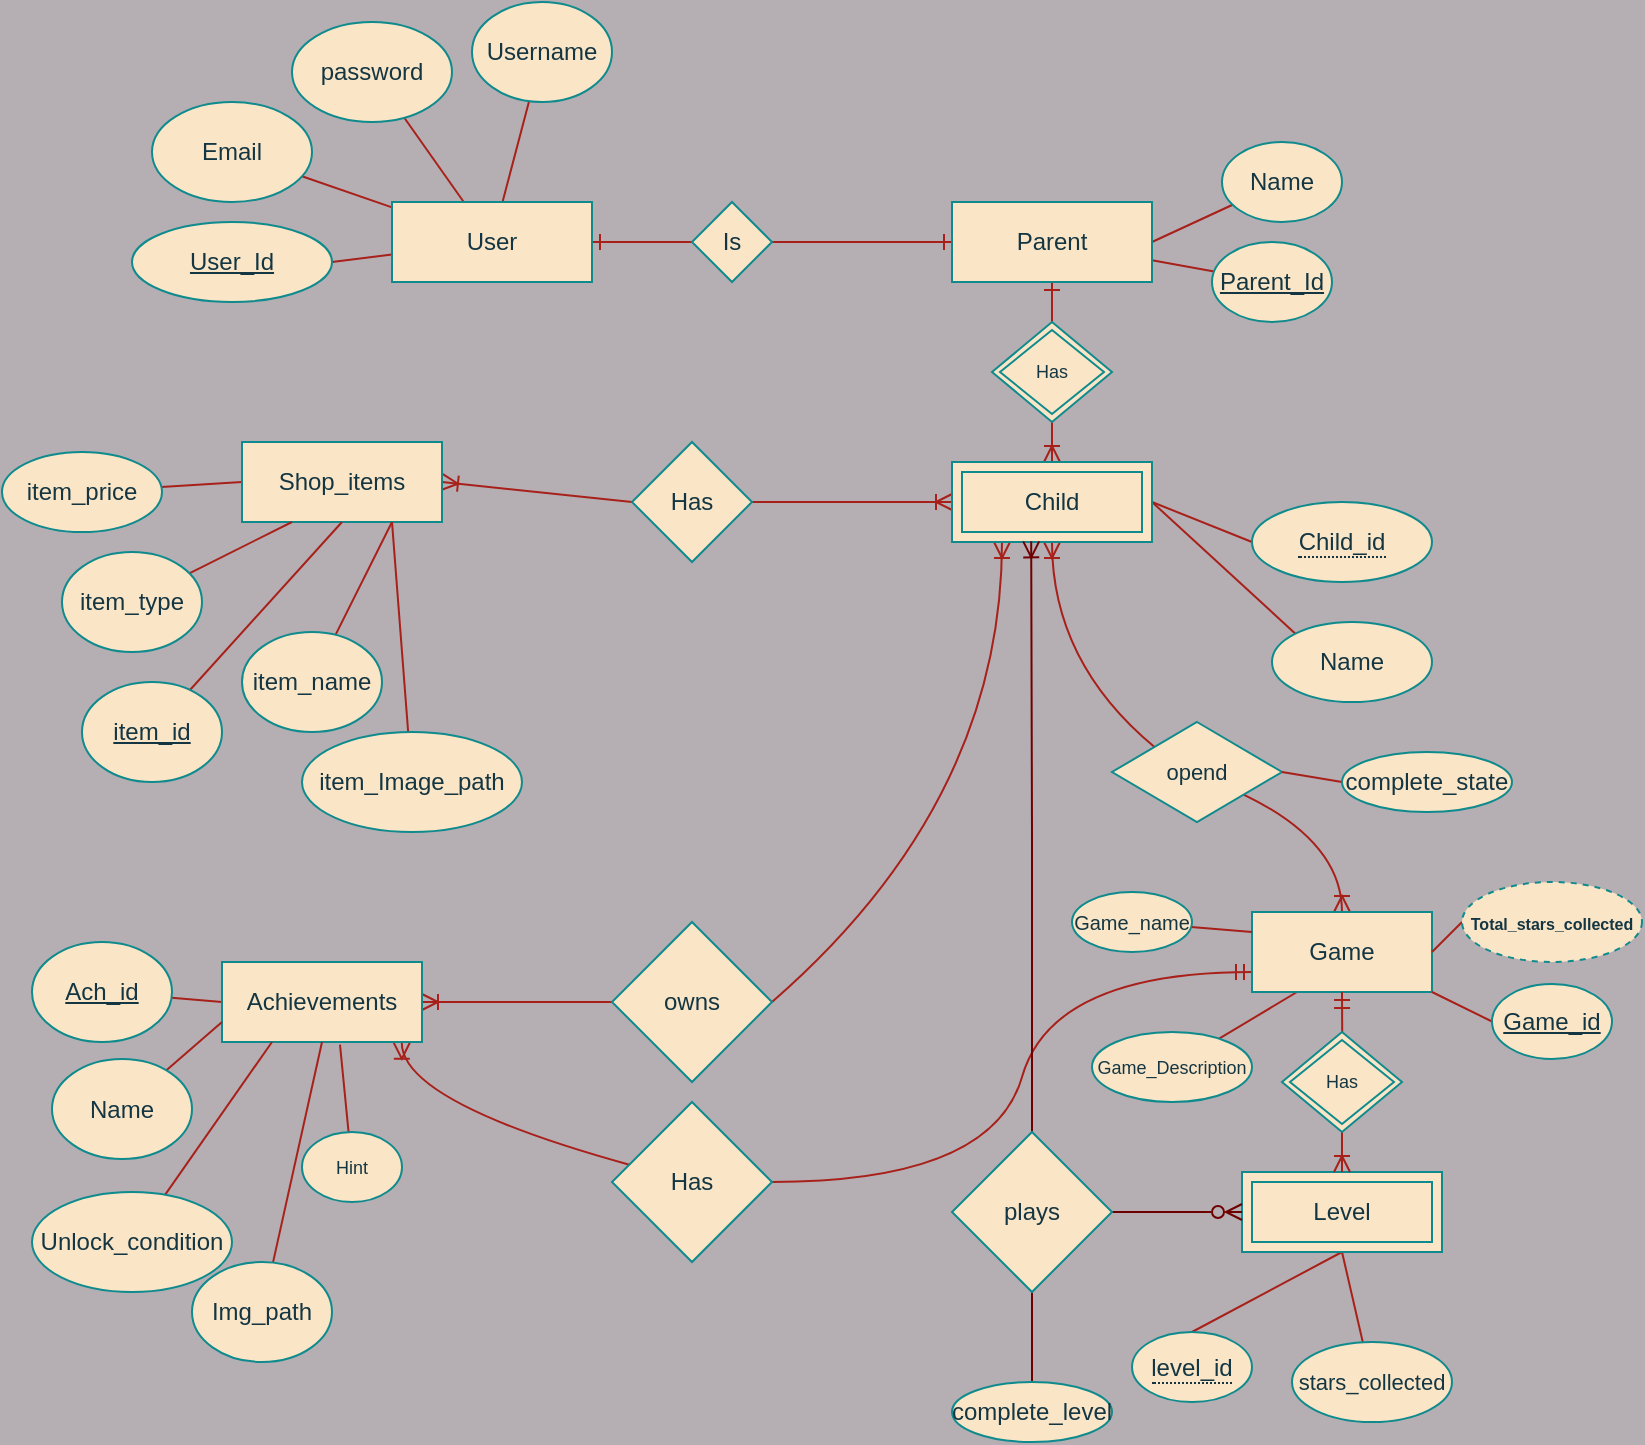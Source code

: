 <mxfile version="20.3.0" type="device"><diagram id="R2lEEEUBdFMjLlhIrx00" name="Page-1"><mxGraphModel dx="1038" dy="641" grid="1" gridSize="10" guides="1" tooltips="1" connect="1" arrows="1" fold="1" page="1" pageScale="1" pageWidth="850" pageHeight="1100" background="#B5AEB3" math="0" shadow="0" extFonts="Permanent Marker^https://fonts.googleapis.com/css?family=Permanent+Marker"><root><mxCell id="0"/><mxCell id="1" parent="0"/><mxCell id="LrDNY6gh-SelrB8s0ldX-5" value="" style="rounded=0;orthogonalLoop=1;jettySize=auto;html=1;endArrow=none;endFill=0;labelBackgroundColor=#DAD2D8;strokeColor=#A8201A;fontColor=#143642;curved=1;" parent="1" source="LrDNY6gh-SelrB8s0ldX-3" target="LrDNY6gh-SelrB8s0ldX-4" edge="1"><mxGeometry relative="1" as="geometry"/></mxCell><mxCell id="LrDNY6gh-SelrB8s0ldX-8" value="" style="rounded=0;orthogonalLoop=1;jettySize=auto;html=1;endArrow=none;endFill=0;labelBackgroundColor=#DAD2D8;strokeColor=#A8201A;fontColor=#143642;curved=1;" parent="1" source="LrDNY6gh-SelrB8s0ldX-3" target="LrDNY6gh-SelrB8s0ldX-6" edge="1"><mxGeometry relative="1" as="geometry"/></mxCell><mxCell id="LrDNY6gh-SelrB8s0ldX-10" value="" style="rounded=0;orthogonalLoop=1;jettySize=auto;html=1;endArrow=none;endFill=0;labelBackgroundColor=#DAD2D8;strokeColor=#A8201A;fontColor=#143642;curved=1;" parent="1" source="LrDNY6gh-SelrB8s0ldX-3" target="LrDNY6gh-SelrB8s0ldX-9" edge="1"><mxGeometry relative="1" as="geometry"/></mxCell><mxCell id="LrDNY6gh-SelrB8s0ldX-12" value="" style="rounded=0;orthogonalLoop=1;jettySize=auto;html=1;exitX=1;exitY=0.5;exitDx=0;exitDy=0;endArrow=none;endFill=0;labelBackgroundColor=#DAD2D8;strokeColor=#A8201A;fontColor=#143642;curved=1;" parent="1" source="LrDNY6gh-SelrB8s0ldX-15" target="LrDNY6gh-SelrB8s0ldX-11" edge="1"><mxGeometry relative="1" as="geometry"/></mxCell><mxCell id="LrDNY6gh-SelrB8s0ldX-19" style="edgeStyle=none;rounded=0;orthogonalLoop=1;jettySize=auto;html=1;entryX=1;entryY=0.5;entryDx=0;entryDy=0;endArrow=none;endFill=0;labelBackgroundColor=#DAD2D8;strokeColor=#A8201A;fontColor=#143642;curved=1;" parent="1" source="LrDNY6gh-SelrB8s0ldX-3" target="LrDNY6gh-SelrB8s0ldX-16" edge="1"><mxGeometry relative="1" as="geometry"/></mxCell><mxCell id="LrDNY6gh-SelrB8s0ldX-98" style="edgeStyle=none;rounded=0;orthogonalLoop=1;jettySize=auto;html=1;exitX=1;exitY=0.5;exitDx=0;exitDy=0;entryX=0;entryY=0.5;entryDx=0;entryDy=0;fontSize=11;startArrow=ERone;startFill=0;endArrow=none;endFill=0;labelBackgroundColor=#DAD2D8;strokeColor=#A8201A;fontColor=#143642;curved=1;" parent="1" source="LrDNY6gh-SelrB8s0ldX-3" target="LrDNY6gh-SelrB8s0ldX-95" edge="1"><mxGeometry relative="1" as="geometry"/></mxCell><mxCell id="LrDNY6gh-SelrB8s0ldX-3" value="User" style="whiteSpace=wrap;html=1;align=center;rounded=0;fillColor=#FAE5C7;strokeColor=#0F8B8D;fontColor=#143642;" parent="1" vertex="1"><mxGeometry x="200" y="110" width="100" height="40" as="geometry"/></mxCell><mxCell id="LrDNY6gh-SelrB8s0ldX-4" value="Username" style="ellipse;whiteSpace=wrap;html=1;rounded=0;fillColor=#FAE5C7;strokeColor=#0F8B8D;fontColor=#143642;" parent="1" vertex="1"><mxGeometry x="240" y="10" width="70" height="50" as="geometry"/></mxCell><mxCell id="LrDNY6gh-SelrB8s0ldX-6" value="password" style="ellipse;whiteSpace=wrap;html=1;rounded=0;fillColor=#FAE5C7;strokeColor=#0F8B8D;fontColor=#143642;" parent="1" vertex="1"><mxGeometry x="150" y="20" width="80" height="50" as="geometry"/></mxCell><mxCell id="LrDNY6gh-SelrB8s0ldX-9" value="Email" style="ellipse;whiteSpace=wrap;html=1;rounded=0;fillColor=#FAE5C7;strokeColor=#0F8B8D;fontColor=#143642;" parent="1" vertex="1"><mxGeometry x="80" y="60" width="80" height="50" as="geometry"/></mxCell><mxCell id="LrDNY6gh-SelrB8s0ldX-11" value="Name" style="ellipse;whiteSpace=wrap;html=1;rounded=0;fillColor=#FAE5C7;strokeColor=#0F8B8D;fontColor=#143642;" parent="1" vertex="1"><mxGeometry x="615" y="80" width="60" height="40" as="geometry"/></mxCell><mxCell id="LrDNY6gh-SelrB8s0ldX-18" value="" style="edgeStyle=none;rounded=0;orthogonalLoop=1;jettySize=auto;html=1;endArrow=none;endFill=0;labelBackgroundColor=#DAD2D8;strokeColor=#A8201A;fontColor=#143642;curved=1;" parent="1" source="LrDNY6gh-SelrB8s0ldX-15" target="LrDNY6gh-SelrB8s0ldX-20" edge="1"><mxGeometry relative="1" as="geometry"><mxPoint x="650.0" y="130" as="targetPoint"/></mxGeometry></mxCell><mxCell id="LrDNY6gh-SelrB8s0ldX-96" value="" style="edgeStyle=none;rounded=0;orthogonalLoop=1;jettySize=auto;html=1;fontSize=11;startArrow=ERone;startFill=0;endArrow=none;endFill=0;labelBackgroundColor=#DAD2D8;strokeColor=#A8201A;fontColor=#143642;curved=1;" parent="1" source="LrDNY6gh-SelrB8s0ldX-15" target="LrDNY6gh-SelrB8s0ldX-95" edge="1"><mxGeometry relative="1" as="geometry"/></mxCell><mxCell id="LrDNY6gh-SelrB8s0ldX-100" value="" style="edgeStyle=none;rounded=0;orthogonalLoop=1;jettySize=auto;html=1;fontSize=11;startArrow=ERone;startFill=0;endArrow=none;endFill=0;entryX=0.5;entryY=0;entryDx=0;entryDy=0;labelBackgroundColor=#DAD2D8;strokeColor=#A8201A;fontColor=#143642;curved=1;" parent="1" source="LrDNY6gh-SelrB8s0ldX-15" target="LrDNY6gh-SelrB8s0ldX-122" edge="1"><mxGeometry relative="1" as="geometry"><mxPoint x="530" y="170.0" as="targetPoint"/></mxGeometry></mxCell><mxCell id="LrDNY6gh-SelrB8s0ldX-15" value="Parent" style="whiteSpace=wrap;html=1;align=center;rounded=0;fillColor=#FAE5C7;strokeColor=#0F8B8D;fontColor=#143642;" parent="1" vertex="1"><mxGeometry x="480" y="110" width="100" height="40" as="geometry"/></mxCell><mxCell id="LrDNY6gh-SelrB8s0ldX-16" value="User_Id" style="ellipse;whiteSpace=wrap;html=1;align=center;fontStyle=4;rounded=0;fillColor=#FAE5C7;strokeColor=#0F8B8D;fontColor=#143642;" parent="1" vertex="1"><mxGeometry x="70" y="120" width="100" height="40" as="geometry"/></mxCell><mxCell id="LrDNY6gh-SelrB8s0ldX-20" value="Parent_Id" style="ellipse;whiteSpace=wrap;html=1;align=center;fontStyle=4;rounded=0;fillColor=#FAE5C7;strokeColor=#0F8B8D;fontColor=#143642;" parent="1" vertex="1"><mxGeometry x="610" y="130" width="60" height="40" as="geometry"/></mxCell><mxCell id="LrDNY6gh-SelrB8s0ldX-24" style="edgeStyle=none;rounded=0;orthogonalLoop=1;jettySize=auto;html=1;exitX=1;exitY=0.5;exitDx=0;exitDy=0;entryX=0;entryY=0.5;entryDx=0;entryDy=0;endArrow=none;endFill=0;labelBackgroundColor=#DAD2D8;strokeColor=#A8201A;fontColor=#143642;curved=1;" parent="1" source="LrDNY6gh-SelrB8s0ldX-21" target="LrDNY6gh-SelrB8s0ldX-25" edge="1"><mxGeometry relative="1" as="geometry"><mxPoint x="620.0" y="280" as="targetPoint"/></mxGeometry></mxCell><mxCell id="LrDNY6gh-SelrB8s0ldX-28" style="edgeStyle=none;rounded=0;orthogonalLoop=1;jettySize=auto;html=1;exitX=1;exitY=0.5;exitDx=0;exitDy=0;entryX=0;entryY=0;entryDx=0;entryDy=0;endArrow=none;endFill=0;labelBackgroundColor=#DAD2D8;strokeColor=#A8201A;fontColor=#143642;curved=1;" parent="1" source="LrDNY6gh-SelrB8s0ldX-21" target="LrDNY6gh-SelrB8s0ldX-26" edge="1"><mxGeometry relative="1" as="geometry"/></mxCell><mxCell id="LrDNY6gh-SelrB8s0ldX-94" style="edgeStyle=none;rounded=0;orthogonalLoop=1;jettySize=auto;html=1;exitX=0.5;exitY=1;exitDx=0;exitDy=0;fontSize=11;startArrow=ERoneToMany;startFill=0;endArrow=none;endFill=0;entryX=0;entryY=0;entryDx=0;entryDy=0;labelBackgroundColor=#DAD2D8;strokeColor=#A8201A;fontColor=#143642;curved=1;" parent="1" source="LrDNY6gh-SelrB8s0ldX-21" target="LrDNY6gh-SelrB8s0ldX-89" edge="1"><mxGeometry relative="1" as="geometry"><mxPoint x="560" y="380" as="targetPoint"/><Array as="points"><mxPoint x="530" y="340"/></Array></mxGeometry></mxCell><mxCell id="LrDNY6gh-SelrB8s0ldX-102" style="edgeStyle=none;rounded=0;orthogonalLoop=1;jettySize=auto;html=1;exitX=0.5;exitY=0;exitDx=0;exitDy=0;entryX=0.5;entryY=1;entryDx=0;entryDy=0;fontSize=11;startArrow=ERoneToMany;startFill=0;endArrow=none;endFill=0;labelBackgroundColor=#DAD2D8;strokeColor=#A8201A;fontColor=#143642;curved=1;" parent="1" source="LrDNY6gh-SelrB8s0ldX-21" target="LrDNY6gh-SelrB8s0ldX-122" edge="1"><mxGeometry relative="1" as="geometry"><mxPoint x="530" y="220.0" as="targetPoint"/></mxGeometry></mxCell><mxCell id="LrDNY6gh-SelrB8s0ldX-106" style="edgeStyle=none;rounded=0;orthogonalLoop=1;jettySize=auto;html=1;entryX=1;entryY=0.5;entryDx=0;entryDy=0;fontSize=11;startArrow=ERoneToMany;startFill=0;endArrow=none;endFill=0;exitX=0.25;exitY=1;exitDx=0;exitDy=0;labelBackgroundColor=#DAD2D8;strokeColor=#A8201A;fontColor=#143642;curved=1;" parent="1" source="LrDNY6gh-SelrB8s0ldX-21" target="LrDNY6gh-SelrB8s0ldX-104" edge="1"><mxGeometry relative="1" as="geometry"><Array as="points"><mxPoint x="505" y="410"/></Array></mxGeometry></mxCell><mxCell id="LrDNY6gh-SelrB8s0ldX-118" value="" style="edgeStyle=none;rounded=0;orthogonalLoop=1;jettySize=auto;html=1;fontSize=9;startArrow=ERoneToMany;startFill=0;endArrow=none;endFill=0;labelBackgroundColor=#DAD2D8;strokeColor=#A8201A;fontColor=#143642;curved=1;" parent="1" source="LrDNY6gh-SelrB8s0ldX-21" target="LrDNY6gh-SelrB8s0ldX-117" edge="1"><mxGeometry relative="1" as="geometry"/></mxCell><mxCell id="LrDNY6gh-SelrB8s0ldX-21" value="Child" style="shape=ext;margin=3;double=1;whiteSpace=wrap;html=1;align=center;rounded=0;fillColor=#FAE5C7;strokeColor=#0F8B8D;fontColor=#143642;" parent="1" vertex="1"><mxGeometry x="480" y="240" width="100" height="40" as="geometry"/></mxCell><mxCell id="LrDNY6gh-SelrB8s0ldX-25" value="&lt;span style=&quot;border-bottom: 1px dotted&quot;&gt;Child_id&lt;/span&gt;" style="ellipse;whiteSpace=wrap;html=1;align=center;rounded=0;fillColor=#FAE5C7;strokeColor=#0F8B8D;fontColor=#143642;" parent="1" vertex="1"><mxGeometry x="630" y="260" width="90" height="40" as="geometry"/></mxCell><mxCell id="LrDNY6gh-SelrB8s0ldX-26" value="Name" style="ellipse;whiteSpace=wrap;html=1;rounded=0;fillColor=#FAE5C7;strokeColor=#0F8B8D;fontColor=#143642;" parent="1" vertex="1"><mxGeometry x="640" y="320" width="80" height="40" as="geometry"/></mxCell><mxCell id="LrDNY6gh-SelrB8s0ldX-29" style="edgeStyle=none;rounded=0;orthogonalLoop=1;jettySize=auto;html=1;exitX=1;exitY=0.5;exitDx=0;exitDy=0;labelBackgroundColor=#DAD2D8;strokeColor=#A8201A;fontColor=#143642;curved=1;" parent="1" source="LrDNY6gh-SelrB8s0ldX-25" target="LrDNY6gh-SelrB8s0ldX-25" edge="1"><mxGeometry relative="1" as="geometry"/></mxCell><mxCell id="LrDNY6gh-SelrB8s0ldX-32" value="" style="edgeStyle=none;rounded=0;orthogonalLoop=1;jettySize=auto;html=1;endArrow=none;endFill=0;exitX=0;exitY=0.5;exitDx=0;exitDy=0;labelBackgroundColor=#DAD2D8;strokeColor=#A8201A;fontColor=#143642;curved=1;" parent="1" source="LrDNY6gh-SelrB8s0ldX-30" target="LrDNY6gh-SelrB8s0ldX-31" edge="1"><mxGeometry relative="1" as="geometry"/></mxCell><mxCell id="LrDNY6gh-SelrB8s0ldX-105" value="" style="edgeStyle=none;rounded=0;orthogonalLoop=1;jettySize=auto;html=1;fontSize=11;startArrow=ERoneToMany;startFill=0;endArrow=none;endFill=0;labelBackgroundColor=#DAD2D8;strokeColor=#A8201A;fontColor=#143642;curved=1;" parent="1" source="LrDNY6gh-SelrB8s0ldX-30" target="LrDNY6gh-SelrB8s0ldX-104" edge="1"><mxGeometry relative="1" as="geometry"/></mxCell><mxCell id="LrDNY6gh-SelrB8s0ldX-109" value="" style="edgeStyle=none;rounded=0;orthogonalLoop=1;jettySize=auto;html=1;fontSize=11;startArrow=ERoneToMany;startFill=0;endArrow=none;endFill=0;exitX=0.899;exitY=1.01;exitDx=0;exitDy=0;exitPerimeter=0;labelBackgroundColor=#DAD2D8;strokeColor=#A8201A;fontColor=#143642;curved=1;" parent="1" source="LrDNY6gh-SelrB8s0ldX-30" target="LrDNY6gh-SelrB8s0ldX-108" edge="1"><mxGeometry relative="1" as="geometry"><Array as="points"><mxPoint x="205" y="560"/></Array></mxGeometry></mxCell><mxCell id="LrDNY6gh-SelrB8s0ldX-30" value="Achievements" style="whiteSpace=wrap;html=1;align=center;flipH=0;flipV=0;rounded=0;fillColor=#FAE5C7;strokeColor=#0F8B8D;fontColor=#143642;" parent="1" vertex="1"><mxGeometry x="115" y="490" width="100" height="40" as="geometry"/></mxCell><mxCell id="LrDNY6gh-SelrB8s0ldX-31" value="Ach_id" style="ellipse;whiteSpace=wrap;html=1;fontStyle=4;flipH=0;flipV=0;rounded=0;fillColor=#FAE5C7;strokeColor=#0F8B8D;fontColor=#143642;" parent="1" vertex="1"><mxGeometry x="20" y="480" width="70" height="50" as="geometry"/></mxCell><mxCell id="LrDNY6gh-SelrB8s0ldX-33" value="" style="edgeStyle=none;rounded=0;orthogonalLoop=1;jettySize=auto;html=1;exitX=0;exitY=0.75;exitDx=0;exitDy=0;endArrow=none;endFill=0;labelBackgroundColor=#DAD2D8;strokeColor=#A8201A;fontColor=#143642;curved=1;" parent="1" source="LrDNY6gh-SelrB8s0ldX-30" target="LrDNY6gh-SelrB8s0ldX-34" edge="1"><mxGeometry relative="1" as="geometry"><mxPoint x="185" y="575.556" as="sourcePoint"/></mxGeometry></mxCell><mxCell id="LrDNY6gh-SelrB8s0ldX-34" value="Name" style="ellipse;whiteSpace=wrap;html=1;flipH=0;flipV=0;rounded=0;fillColor=#FAE5C7;strokeColor=#0F8B8D;fontColor=#143642;" parent="1" vertex="1"><mxGeometry x="30" y="538.5" width="70" height="50" as="geometry"/></mxCell><mxCell id="LrDNY6gh-SelrB8s0ldX-35" value="" style="edgeStyle=none;rounded=0;orthogonalLoop=1;jettySize=auto;html=1;exitX=0.59;exitY=1.033;exitDx=0;exitDy=0;exitPerimeter=0;endArrow=none;endFill=0;labelBackgroundColor=#DAD2D8;strokeColor=#A8201A;fontColor=#143642;curved=1;" parent="1" source="LrDNY6gh-SelrB8s0ldX-30" target="LrDNY6gh-SelrB8s0ldX-36" edge="1"><mxGeometry relative="1" as="geometry"><mxPoint x="94.24" y="540.872" as="sourcePoint"/></mxGeometry></mxCell><mxCell id="LrDNY6gh-SelrB8s0ldX-36" value="Hint" style="ellipse;whiteSpace=wrap;html=1;flipH=0;flipV=0;fontSize=9;rounded=0;fillColor=#FAE5C7;strokeColor=#0F8B8D;fontColor=#143642;" parent="1" vertex="1"><mxGeometry x="155" y="575" width="50" height="35" as="geometry"/></mxCell><mxCell id="LrDNY6gh-SelrB8s0ldX-37" value="" style="edgeStyle=none;rounded=0;orthogonalLoop=1;jettySize=auto;html=1;exitX=0.5;exitY=1;exitDx=0;exitDy=0;endArrow=none;endFill=0;labelBackgroundColor=#DAD2D8;strokeColor=#A8201A;fontColor=#143642;curved=1;" parent="1" source="LrDNY6gh-SelrB8s0ldX-30" target="LrDNY6gh-SelrB8s0ldX-38" edge="1"><mxGeometry relative="1" as="geometry"><mxPoint x="5" y="595.556" as="sourcePoint"/></mxGeometry></mxCell><mxCell id="LrDNY6gh-SelrB8s0ldX-38" value="Img_path" style="ellipse;whiteSpace=wrap;html=1;flipH=0;flipV=0;rounded=0;fillColor=#FAE5C7;strokeColor=#0F8B8D;fontColor=#143642;" parent="1" vertex="1"><mxGeometry x="100" y="640" width="70" height="50" as="geometry"/></mxCell><mxCell id="LrDNY6gh-SelrB8s0ldX-39" value="" style="edgeStyle=none;rounded=0;orthogonalLoop=1;jettySize=auto;html=1;exitX=0.25;exitY=1;exitDx=0;exitDy=0;endArrow=none;endFill=0;labelBackgroundColor=#DAD2D8;strokeColor=#A8201A;fontColor=#143642;curved=1;" parent="1" source="LrDNY6gh-SelrB8s0ldX-30" target="LrDNY6gh-SelrB8s0ldX-40" edge="1"><mxGeometry relative="1" as="geometry"><mxPoint x="-10" y="575.556" as="sourcePoint"/></mxGeometry></mxCell><mxCell id="LrDNY6gh-SelrB8s0ldX-40" value="Unlock_condition" style="ellipse;whiteSpace=wrap;html=1;flipH=0;flipV=0;rounded=0;fillColor=#FAE5C7;strokeColor=#0F8B8D;fontColor=#143642;" parent="1" vertex="1"><mxGeometry x="20" y="605" width="100" height="50" as="geometry"/></mxCell><mxCell id="LrDNY6gh-SelrB8s0ldX-53" style="edgeStyle=none;rounded=0;orthogonalLoop=1;jettySize=auto;html=1;exitX=0;exitY=0.5;exitDx=0;exitDy=0;endArrow=none;endFill=0;labelBackgroundColor=#DAD2D8;strokeColor=#A8201A;fontColor=#143642;curved=1;" parent="1" source="LrDNY6gh-SelrB8s0ldX-43" target="LrDNY6gh-SelrB8s0ldX-52" edge="1"><mxGeometry relative="1" as="geometry"/></mxCell><mxCell id="LrDNY6gh-SelrB8s0ldX-119" style="edgeStyle=none;rounded=0;orthogonalLoop=1;jettySize=auto;html=1;exitX=1;exitY=0.5;exitDx=0;exitDy=0;entryX=0;entryY=0.5;entryDx=0;entryDy=0;fontSize=9;startArrow=ERoneToMany;startFill=0;endArrow=none;endFill=0;labelBackgroundColor=#DAD2D8;strokeColor=#A8201A;fontColor=#143642;curved=1;" parent="1" source="LrDNY6gh-SelrB8s0ldX-43" target="LrDNY6gh-SelrB8s0ldX-117" edge="1"><mxGeometry relative="1" as="geometry"/></mxCell><mxCell id="LrDNY6gh-SelrB8s0ldX-43" value="Shop_items" style="whiteSpace=wrap;html=1;align=center;rounded=0;fillColor=#FAE5C7;strokeColor=#0F8B8D;fontColor=#143642;" parent="1" vertex="1"><mxGeometry x="125" y="230" width="100" height="40" as="geometry"/></mxCell><mxCell id="LrDNY6gh-SelrB8s0ldX-44" value="" style="edgeStyle=none;rounded=0;orthogonalLoop=1;jettySize=auto;html=1;exitX=0.5;exitY=1;exitDx=0;exitDy=0;endArrow=none;endFill=0;labelBackgroundColor=#DAD2D8;strokeColor=#A8201A;fontColor=#143642;curved=1;" parent="1" source="LrDNY6gh-SelrB8s0ldX-43" target="LrDNY6gh-SelrB8s0ldX-45" edge="1"><mxGeometry relative="1" as="geometry"><mxPoint x="105" y="330.556" as="sourcePoint"/></mxGeometry></mxCell><mxCell id="LrDNY6gh-SelrB8s0ldX-45" value="&lt;u&gt;item_id&lt;/u&gt;" style="ellipse;whiteSpace=wrap;html=1;rounded=0;fillColor=#FAE5C7;strokeColor=#0F8B8D;fontColor=#143642;" parent="1" vertex="1"><mxGeometry x="45" y="350" width="70" height="50" as="geometry"/></mxCell><mxCell id="LrDNY6gh-SelrB8s0ldX-46" value="" style="edgeStyle=none;rounded=0;orthogonalLoop=1;jettySize=auto;html=1;exitX=0.25;exitY=1;exitDx=0;exitDy=0;endArrow=none;endFill=0;labelBackgroundColor=#DAD2D8;strokeColor=#A8201A;fontColor=#143642;curved=1;" parent="1" source="LrDNY6gh-SelrB8s0ldX-43" target="LrDNY6gh-SelrB8s0ldX-47" edge="1"><mxGeometry relative="1" as="geometry"><mxPoint x="125.0" y="270" as="sourcePoint"/></mxGeometry></mxCell><mxCell id="LrDNY6gh-SelrB8s0ldX-47" value="item_type" style="ellipse;whiteSpace=wrap;html=1;rounded=0;fillColor=#FAE5C7;strokeColor=#0F8B8D;fontColor=#143642;" parent="1" vertex="1"><mxGeometry x="35" y="285" width="70" height="50" as="geometry"/></mxCell><mxCell id="LrDNY6gh-SelrB8s0ldX-48" value="" style="edgeStyle=none;rounded=0;orthogonalLoop=1;jettySize=auto;html=1;exitX=0.75;exitY=1;exitDx=0;exitDy=0;endArrow=none;endFill=0;labelBackgroundColor=#DAD2D8;strokeColor=#A8201A;fontColor=#143642;curved=1;" parent="1" source="LrDNY6gh-SelrB8s0ldX-43" target="LrDNY6gh-SelrB8s0ldX-49" edge="1"><mxGeometry relative="1" as="geometry"><mxPoint x="215.0" y="270" as="sourcePoint"/></mxGeometry></mxCell><mxCell id="LrDNY6gh-SelrB8s0ldX-49" value="item_name" style="ellipse;whiteSpace=wrap;html=1;rounded=0;fillColor=#FAE5C7;strokeColor=#0F8B8D;fontColor=#143642;" parent="1" vertex="1"><mxGeometry x="125" y="325" width="70" height="50" as="geometry"/></mxCell><mxCell id="LrDNY6gh-SelrB8s0ldX-50" value="" style="edgeStyle=none;rounded=0;orthogonalLoop=1;jettySize=auto;html=1;exitX=0.75;exitY=1;exitDx=0;exitDy=0;endArrow=none;endFill=0;labelBackgroundColor=#DAD2D8;strokeColor=#A8201A;fontColor=#143642;curved=1;" parent="1" source="LrDNY6gh-SelrB8s0ldX-43" target="LrDNY6gh-SelrB8s0ldX-51" edge="1"><mxGeometry relative="1" as="geometry"><mxPoint x="225.0" y="270" as="sourcePoint"/></mxGeometry></mxCell><mxCell id="LrDNY6gh-SelrB8s0ldX-51" value="item_Image_path" style="ellipse;whiteSpace=wrap;html=1;rounded=0;fillColor=#FAE5C7;strokeColor=#0F8B8D;fontColor=#143642;" parent="1" vertex="1"><mxGeometry x="155" y="375" width="110" height="50" as="geometry"/></mxCell><mxCell id="LrDNY6gh-SelrB8s0ldX-52" value="item_price" style="ellipse;whiteSpace=wrap;html=1;rounded=0;fillColor=#FAE5C7;strokeColor=#0F8B8D;fontColor=#143642;" parent="1" vertex="1"><mxGeometry x="5" y="235" width="80" height="40" as="geometry"/></mxCell><mxCell id="LrDNY6gh-SelrB8s0ldX-82" style="edgeStyle=none;rounded=0;orthogonalLoop=1;jettySize=auto;html=1;exitX=0.25;exitY=1;exitDx=0;exitDy=0;endArrow=none;endFill=0;labelBackgroundColor=#DAD2D8;strokeColor=#A8201A;fontColor=#143642;curved=1;" parent="1" source="LrDNY6gh-SelrB8s0ldX-54" target="LrDNY6gh-SelrB8s0ldX-81" edge="1"><mxGeometry relative="1" as="geometry"/></mxCell><mxCell id="LrDNY6gh-SelrB8s0ldX-93" value="" style="edgeStyle=none;rounded=0;orthogonalLoop=1;jettySize=auto;html=1;fontSize=11;startArrow=ERoneToMany;startFill=0;endArrow=none;endFill=0;labelBackgroundColor=#DAD2D8;strokeColor=#A8201A;fontColor=#143642;curved=1;" parent="1" source="LrDNY6gh-SelrB8s0ldX-54" target="LrDNY6gh-SelrB8s0ldX-89" edge="1"><mxGeometry relative="1" as="geometry"><Array as="points"><mxPoint x="675" y="430"/></Array></mxGeometry></mxCell><mxCell id="LrDNY6gh-SelrB8s0ldX-113" style="edgeStyle=none;rounded=0;orthogonalLoop=1;jettySize=auto;html=1;exitX=0;exitY=0.75;exitDx=0;exitDy=0;entryX=1;entryY=0.5;entryDx=0;entryDy=0;fontSize=9;startArrow=ERmandOne;startFill=0;endArrow=none;endFill=0;labelBackgroundColor=#DAD2D8;strokeColor=#A8201A;fontColor=#143642;curved=1;" parent="1" source="LrDNY6gh-SelrB8s0ldX-54" target="LrDNY6gh-SelrB8s0ldX-108" edge="1"><mxGeometry relative="1" as="geometry"><Array as="points"><mxPoint x="530" y="495"/><mxPoint x="500" y="600"/></Array></mxGeometry></mxCell><mxCell id="LrDNY6gh-SelrB8s0ldX-54" value="Game" style="whiteSpace=wrap;html=1;align=center;rounded=0;fillColor=#FAE5C7;strokeColor=#0F8B8D;fontColor=#143642;" parent="1" vertex="1"><mxGeometry x="630" y="465" width="90" height="40" as="geometry"/></mxCell><mxCell id="LrDNY6gh-SelrB8s0ldX-60" style="edgeStyle=none;rounded=0;orthogonalLoop=1;jettySize=auto;html=1;exitX=0.5;exitY=1;exitDx=0;exitDy=0;entryX=0.5;entryY=0;entryDx=0;entryDy=0;endArrow=none;endFill=0;labelBackgroundColor=#DAD2D8;strokeColor=#A8201A;fontColor=#143642;curved=1;" parent="1" source="LrDNY6gh-SelrB8s0ldX-56" target="LrDNY6gh-SelrB8s0ldX-59" edge="1"><mxGeometry relative="1" as="geometry"/></mxCell><mxCell id="LrDNY6gh-SelrB8s0ldX-62" style="edgeStyle=none;rounded=0;orthogonalLoop=1;jettySize=auto;html=1;exitX=0.5;exitY=1;exitDx=0;exitDy=0;endArrow=none;endFill=0;labelBackgroundColor=#DAD2D8;strokeColor=#A8201A;fontColor=#143642;curved=1;" parent="1" source="LrDNY6gh-SelrB8s0ldX-56" target="LrDNY6gh-SelrB8s0ldX-61" edge="1"><mxGeometry relative="1" as="geometry"/></mxCell><mxCell id="LrDNY6gh-SelrB8s0ldX-56" value="Level" style="shape=ext;margin=3;double=1;whiteSpace=wrap;html=1;align=center;rounded=0;fillColor=#FAE5C7;strokeColor=#0F8B8D;fontColor=#143642;" parent="1" vertex="1"><mxGeometry x="625" y="595" width="100" height="40" as="geometry"/></mxCell><mxCell id="LrDNY6gh-SelrB8s0ldX-59" value="&lt;span style=&quot;border-bottom: 1px dotted&quot;&gt;level_id&lt;/span&gt;" style="ellipse;whiteSpace=wrap;html=1;align=center;rounded=0;fillColor=#FAE5C7;strokeColor=#0F8B8D;fontColor=#143642;" parent="1" vertex="1"><mxGeometry x="570" y="675" width="60" height="35" as="geometry"/></mxCell><mxCell id="LrDNY6gh-SelrB8s0ldX-61" value="&lt;font style=&quot;font-size: 11px;&quot;&gt;stars_collected&lt;/font&gt;" style="ellipse;whiteSpace=wrap;html=1;align=center;rounded=0;fillColor=#FAE5C7;strokeColor=#0F8B8D;fontColor=#143642;" parent="1" vertex="1"><mxGeometry x="650" y="680" width="80" height="40" as="geometry"/></mxCell><mxCell id="LrDNY6gh-SelrB8s0ldX-88" style="edgeStyle=none;rounded=0;orthogonalLoop=1;jettySize=auto;html=1;exitX=0.5;exitY=0;exitDx=0;exitDy=0;entryX=0.5;entryY=1;entryDx=0;entryDy=0;fontSize=11;endArrow=none;endFill=0;labelBackgroundColor=#DAD2D8;strokeColor=#6F0000;fontColor=#143642;curved=1;fillColor=#a20025;" parent="1" source="LrDNY6gh-SelrB8s0ldX-70" target="Jf3pvfJSuetG8klROse4-1" edge="1"><mxGeometry relative="1" as="geometry"><mxPoint x="710" y="550" as="targetPoint"/></mxGeometry></mxCell><mxCell id="LrDNY6gh-SelrB8s0ldX-70" value="complete_level" style="ellipse;whiteSpace=wrap;html=1;align=center;rounded=0;fillColor=#FAE5C7;strokeColor=#0F8B8D;fontColor=#143642;" parent="1" vertex="1"><mxGeometry x="480" y="700" width="80" height="30" as="geometry"/></mxCell><mxCell id="LrDNY6gh-SelrB8s0ldX-85" style="edgeStyle=none;rounded=0;orthogonalLoop=1;jettySize=auto;html=1;exitX=0;exitY=0.5;exitDx=0;exitDy=0;entryX=1;entryY=1;entryDx=0;entryDy=0;endArrow=none;endFill=0;labelBackgroundColor=#DAD2D8;strokeColor=#A8201A;fontColor=#143642;curved=1;" parent="1" source="LrDNY6gh-SelrB8s0ldX-74" target="LrDNY6gh-SelrB8s0ldX-54" edge="1"><mxGeometry relative="1" as="geometry"/></mxCell><mxCell id="LrDNY6gh-SelrB8s0ldX-74" value="Game_id" style="ellipse;whiteSpace=wrap;html=1;align=center;fontStyle=4;rounded=0;fillColor=#FAE5C7;strokeColor=#0F8B8D;fontColor=#143642;" parent="1" vertex="1"><mxGeometry x="750" y="501" width="60" height="37.5" as="geometry"/></mxCell><mxCell id="LrDNY6gh-SelrB8s0ldX-84" style="edgeStyle=none;rounded=0;orthogonalLoop=1;jettySize=auto;html=1;exitX=0;exitY=0.5;exitDx=0;exitDy=0;endArrow=none;endFill=0;entryX=1;entryY=0.5;entryDx=0;entryDy=0;labelBackgroundColor=#DAD2D8;strokeColor=#A8201A;fontColor=#143642;curved=1;" parent="1" source="LrDNY6gh-SelrB8s0ldX-78" target="LrDNY6gh-SelrB8s0ldX-54" edge="1"><mxGeometry relative="1" as="geometry"><mxPoint x="630.0" y="470" as="targetPoint"/></mxGeometry></mxCell><mxCell id="LrDNY6gh-SelrB8s0ldX-78" value="&lt;font size=&quot;1&quot; style=&quot;&quot;&gt;&lt;b style=&quot;font-size: 8px;&quot;&gt;Total_stars_collected&lt;/b&gt;&lt;/font&gt;" style="ellipse;whiteSpace=wrap;html=1;align=center;dashed=1;rounded=0;fillColor=#FAE5C7;strokeColor=#0F8B8D;fontColor=#143642;" parent="1" vertex="1"><mxGeometry x="735" y="450" width="90" height="40" as="geometry"/></mxCell><mxCell id="LrDNY6gh-SelrB8s0ldX-80" style="edgeStyle=none;rounded=0;orthogonalLoop=1;jettySize=auto;html=1;entryX=0;entryY=0.25;entryDx=0;entryDy=0;endArrow=none;endFill=0;labelBackgroundColor=#DAD2D8;strokeColor=#A8201A;fontColor=#143642;curved=1;" parent="1" source="LrDNY6gh-SelrB8s0ldX-79" target="LrDNY6gh-SelrB8s0ldX-54" edge="1"><mxGeometry relative="1" as="geometry"/></mxCell><mxCell id="LrDNY6gh-SelrB8s0ldX-79" value="&lt;font style=&quot;font-size: 10px;&quot;&gt;Game_name&lt;/font&gt;" style="ellipse;whiteSpace=wrap;html=1;align=center;rounded=0;fillColor=#FAE5C7;strokeColor=#0F8B8D;fontColor=#143642;" parent="1" vertex="1"><mxGeometry x="540" y="455" width="60" height="30" as="geometry"/></mxCell><mxCell id="LrDNY6gh-SelrB8s0ldX-81" value="&lt;font style=&quot;font-size: 9px;&quot;&gt;Game_Description&lt;/font&gt;" style="ellipse;whiteSpace=wrap;html=1;align=center;fontSize=9;rounded=0;fillColor=#FAE5C7;strokeColor=#0F8B8D;fontColor=#143642;" parent="1" vertex="1"><mxGeometry x="550" y="525" width="80" height="35" as="geometry"/></mxCell><mxCell id="LrDNY6gh-SelrB8s0ldX-86" value="" style="fontSize=12;html=1;endArrow=ERoneToMany;rounded=0;entryX=0.5;entryY=0;entryDx=0;entryDy=0;labelBackgroundColor=#DAD2D8;strokeColor=#A8201A;fontColor=#143642;curved=1;" parent="1" source="LrDNY6gh-SelrB8s0ldX-123" target="LrDNY6gh-SelrB8s0ldX-56" edge="1"><mxGeometry width="100" height="100" relative="1" as="geometry"><mxPoint x="675" y="575" as="sourcePoint"/><mxPoint x="720" y="490" as="targetPoint"/></mxGeometry></mxCell><mxCell id="LrDNY6gh-SelrB8s0ldX-87" value="" style="fontSize=12;html=1;endArrow=ERmandOne;rounded=0;entryX=0.5;entryY=1;entryDx=0;entryDy=0;exitX=0.502;exitY=0.04;exitDx=0;exitDy=0;exitPerimeter=0;labelBackgroundColor=#DAD2D8;strokeColor=#A8201A;fontColor=#143642;curved=1;" parent="1" source="LrDNY6gh-SelrB8s0ldX-123" target="LrDNY6gh-SelrB8s0ldX-54" edge="1"><mxGeometry width="100" height="100" relative="1" as="geometry"><mxPoint x="675" y="525" as="sourcePoint"/><mxPoint x="720" y="490" as="targetPoint"/></mxGeometry></mxCell><mxCell id="LrDNY6gh-SelrB8s0ldX-89" value="opend" style="shape=rhombus;perimeter=rhombusPerimeter;whiteSpace=wrap;html=1;align=center;fontSize=11;rounded=0;fillColor=#FAE5C7;strokeColor=#0F8B8D;fontColor=#143642;" parent="1" vertex="1"><mxGeometry x="560" y="370" width="85" height="50" as="geometry"/></mxCell><mxCell id="LrDNY6gh-SelrB8s0ldX-95" value="Is" style="rhombus;whiteSpace=wrap;html=1;rounded=0;fillColor=#FAE5C7;strokeColor=#0F8B8D;fontColor=#143642;" parent="1" vertex="1"><mxGeometry x="350" y="110" width="40" height="40" as="geometry"/></mxCell><mxCell id="LrDNY6gh-SelrB8s0ldX-104" value="owns" style="rhombus;whiteSpace=wrap;html=1;rounded=0;fillColor=#FAE5C7;strokeColor=#0F8B8D;fontColor=#143642;" parent="1" vertex="1"><mxGeometry x="310" y="470" width="80" height="80" as="geometry"/></mxCell><mxCell id="LrDNY6gh-SelrB8s0ldX-108" value="Has" style="rhombus;whiteSpace=wrap;html=1;rounded=0;fillColor=#FAE5C7;strokeColor=#0F8B8D;fontColor=#143642;" parent="1" vertex="1"><mxGeometry x="310" y="560" width="80" height="80" as="geometry"/></mxCell><mxCell id="LrDNY6gh-SelrB8s0ldX-117" value="Has" style="rhombus;whiteSpace=wrap;html=1;rounded=0;fillColor=#FAE5C7;strokeColor=#0F8B8D;fontColor=#143642;" parent="1" vertex="1"><mxGeometry x="320" y="230" width="60" height="60" as="geometry"/></mxCell><mxCell id="LrDNY6gh-SelrB8s0ldX-120" style="edgeStyle=none;rounded=0;orthogonalLoop=1;jettySize=auto;html=1;exitX=0;exitY=0.5;exitDx=0;exitDy=0;entryX=1;entryY=0.5;entryDx=0;entryDy=0;fontSize=11;endArrow=none;endFill=0;labelBackgroundColor=#DAD2D8;strokeColor=#A8201A;fontColor=#143642;curved=1;" parent="1" source="bdDJRLzLq-5M22E1REHO-1" edge="1"><mxGeometry relative="1" as="geometry"><mxPoint x="645" y="395" as="targetPoint"/><mxPoint x="670" y="400" as="sourcePoint"/></mxGeometry></mxCell><mxCell id="LrDNY6gh-SelrB8s0ldX-122" value="Has" style="shape=rhombus;double=1;perimeter=rhombusPerimeter;whiteSpace=wrap;html=1;align=center;fontSize=9;fillColor=#FAE5C7;strokeColor=#0F8B8D;fontColor=#143642;rounded=0;" parent="1" vertex="1"><mxGeometry x="500" y="170" width="60" height="50" as="geometry"/></mxCell><mxCell id="LrDNY6gh-SelrB8s0ldX-123" value="Has" style="shape=rhombus;double=1;perimeter=rhombusPerimeter;whiteSpace=wrap;html=1;align=center;fontSize=9;fillColor=#FAE5C7;strokeColor=#0F8B8D;fontColor=#143642;rounded=0;" parent="1" vertex="1"><mxGeometry x="645" y="525" width="60" height="50" as="geometry"/></mxCell><mxCell id="bdDJRLzLq-5M22E1REHO-1" value="complete_state" style="ellipse;whiteSpace=wrap;html=1;align=center;rounded=0;fillColor=#FAE5C7;strokeColor=#0F8B8D;fontColor=#143642;" parent="1" vertex="1"><mxGeometry x="675" y="385" width="85" height="30" as="geometry"/></mxCell><mxCell id="Jf3pvfJSuetG8klROse4-3" style="edgeStyle=orthogonalEdgeStyle;rounded=0;orthogonalLoop=1;jettySize=auto;html=1;exitX=1;exitY=0.5;exitDx=0;exitDy=0;entryX=0;entryY=0.5;entryDx=0;entryDy=0;fillColor=#a20025;strokeColor=#6F0000;endArrow=ERzeroToMany;endFill=0;" parent="1" source="Jf3pvfJSuetG8klROse4-1" target="LrDNY6gh-SelrB8s0ldX-56" edge="1"><mxGeometry relative="1" as="geometry"/></mxCell><mxCell id="Jf3pvfJSuetG8klROse4-5" style="edgeStyle=orthogonalEdgeStyle;rounded=0;orthogonalLoop=1;jettySize=auto;html=1;endArrow=ERoneToMany;endFill=0;fillColor=#a20025;strokeColor=#6F0000;entryX=0.396;entryY=0.992;entryDx=0;entryDy=0;entryPerimeter=0;" parent="1" source="Jf3pvfJSuetG8klROse4-1" target="LrDNY6gh-SelrB8s0ldX-21" edge="1"><mxGeometry relative="1" as="geometry"><mxPoint x="521" y="280" as="targetPoint"/></mxGeometry></mxCell><mxCell id="Jf3pvfJSuetG8klROse4-1" value="plays" style="rhombus;whiteSpace=wrap;html=1;fillColor=#FAE5C7;strokeColor=#0F8B8D;fontColor=#143642;rounded=0;" parent="1" vertex="1"><mxGeometry x="480" y="575" width="80" height="80" as="geometry"/></mxCell></root></mxGraphModel></diagram></mxfile>